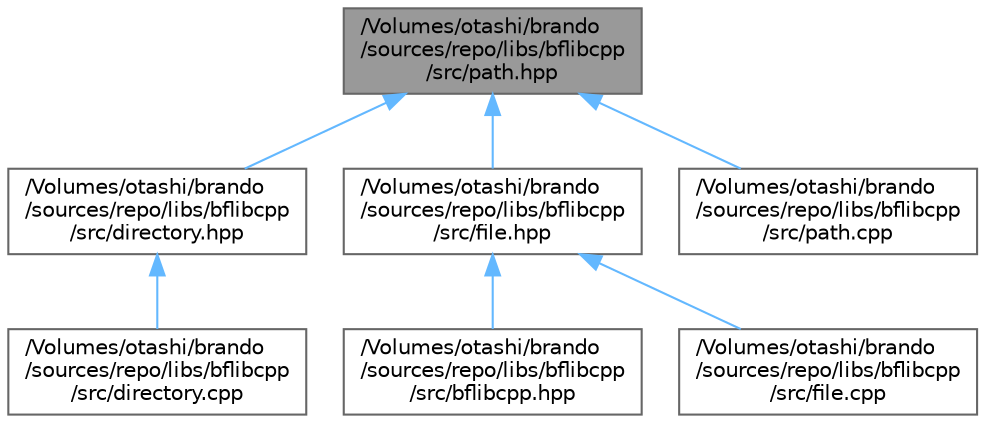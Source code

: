 digraph "/Volumes/otashi/brando/sources/repo/libs/bflibcpp/src/path.hpp"
{
 // LATEX_PDF_SIZE
  bgcolor="transparent";
  edge [fontname=Helvetica,fontsize=10,labelfontname=Helvetica,labelfontsize=10];
  node [fontname=Helvetica,fontsize=10,shape=box,height=0.2,width=0.4];
  Node1 [id="Node000001",label="/Volumes/otashi/brando\l/sources/repo/libs/bflibcpp\l/src/path.hpp",height=0.2,width=0.4,color="gray40", fillcolor="grey60", style="filled", fontcolor="black",tooltip=" "];
  Node1 -> Node2 [id="edge1_Node000001_Node000002",dir="back",color="steelblue1",style="solid",tooltip=" "];
  Node2 [id="Node000002",label="/Volumes/otashi/brando\l/sources/repo/libs/bflibcpp\l/src/directory.hpp",height=0.2,width=0.4,color="grey40", fillcolor="white", style="filled",URL="$d6/d13/directory_8hpp.html",tooltip=" "];
  Node2 -> Node3 [id="edge2_Node000002_Node000003",dir="back",color="steelblue1",style="solid",tooltip=" "];
  Node3 [id="Node000003",label="/Volumes/otashi/brando\l/sources/repo/libs/bflibcpp\l/src/directory.cpp",height=0.2,width=0.4,color="grey40", fillcolor="white", style="filled",URL="$d3/d62/directory_8cpp.html",tooltip=" "];
  Node1 -> Node4 [id="edge3_Node000001_Node000004",dir="back",color="steelblue1",style="solid",tooltip=" "];
  Node4 [id="Node000004",label="/Volumes/otashi/brando\l/sources/repo/libs/bflibcpp\l/src/file.hpp",height=0.2,width=0.4,color="grey40", fillcolor="white", style="filled",URL="$db/d3b/file_8hpp.html",tooltip=" "];
  Node4 -> Node5 [id="edge4_Node000004_Node000005",dir="back",color="steelblue1",style="solid",tooltip=" "];
  Node5 [id="Node000005",label="/Volumes/otashi/brando\l/sources/repo/libs/bflibcpp\l/src/bflibcpp.hpp",height=0.2,width=0.4,color="grey40", fillcolor="white", style="filled",URL="$d6/df6/bflibcpp_8hpp.html",tooltip=" "];
  Node4 -> Node6 [id="edge5_Node000004_Node000006",dir="back",color="steelblue1",style="solid",tooltip=" "];
  Node6 [id="Node000006",label="/Volumes/otashi/brando\l/sources/repo/libs/bflibcpp\l/src/file.cpp",height=0.2,width=0.4,color="grey40", fillcolor="white", style="filled",URL="$df/dd5/file_8cpp.html",tooltip=" "];
  Node1 -> Node7 [id="edge6_Node000001_Node000007",dir="back",color="steelblue1",style="solid",tooltip=" "];
  Node7 [id="Node000007",label="/Volumes/otashi/brando\l/sources/repo/libs/bflibcpp\l/src/path.cpp",height=0.2,width=0.4,color="grey40", fillcolor="white", style="filled",URL="$d8/d89/path_8cpp.html",tooltip=" "];
}
